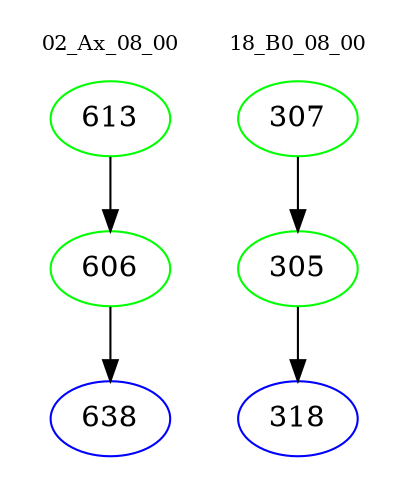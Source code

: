 digraph{
subgraph cluster_0 {
color = white
label = "02_Ax_08_00";
fontsize=10;
T0_613 [label="613", color="green"]
T0_613 -> T0_606 [color="black"]
T0_606 [label="606", color="green"]
T0_606 -> T0_638 [color="black"]
T0_638 [label="638", color="blue"]
}
subgraph cluster_1 {
color = white
label = "18_B0_08_00";
fontsize=10;
T1_307 [label="307", color="green"]
T1_307 -> T1_305 [color="black"]
T1_305 [label="305", color="green"]
T1_305 -> T1_318 [color="black"]
T1_318 [label="318", color="blue"]
}
}

